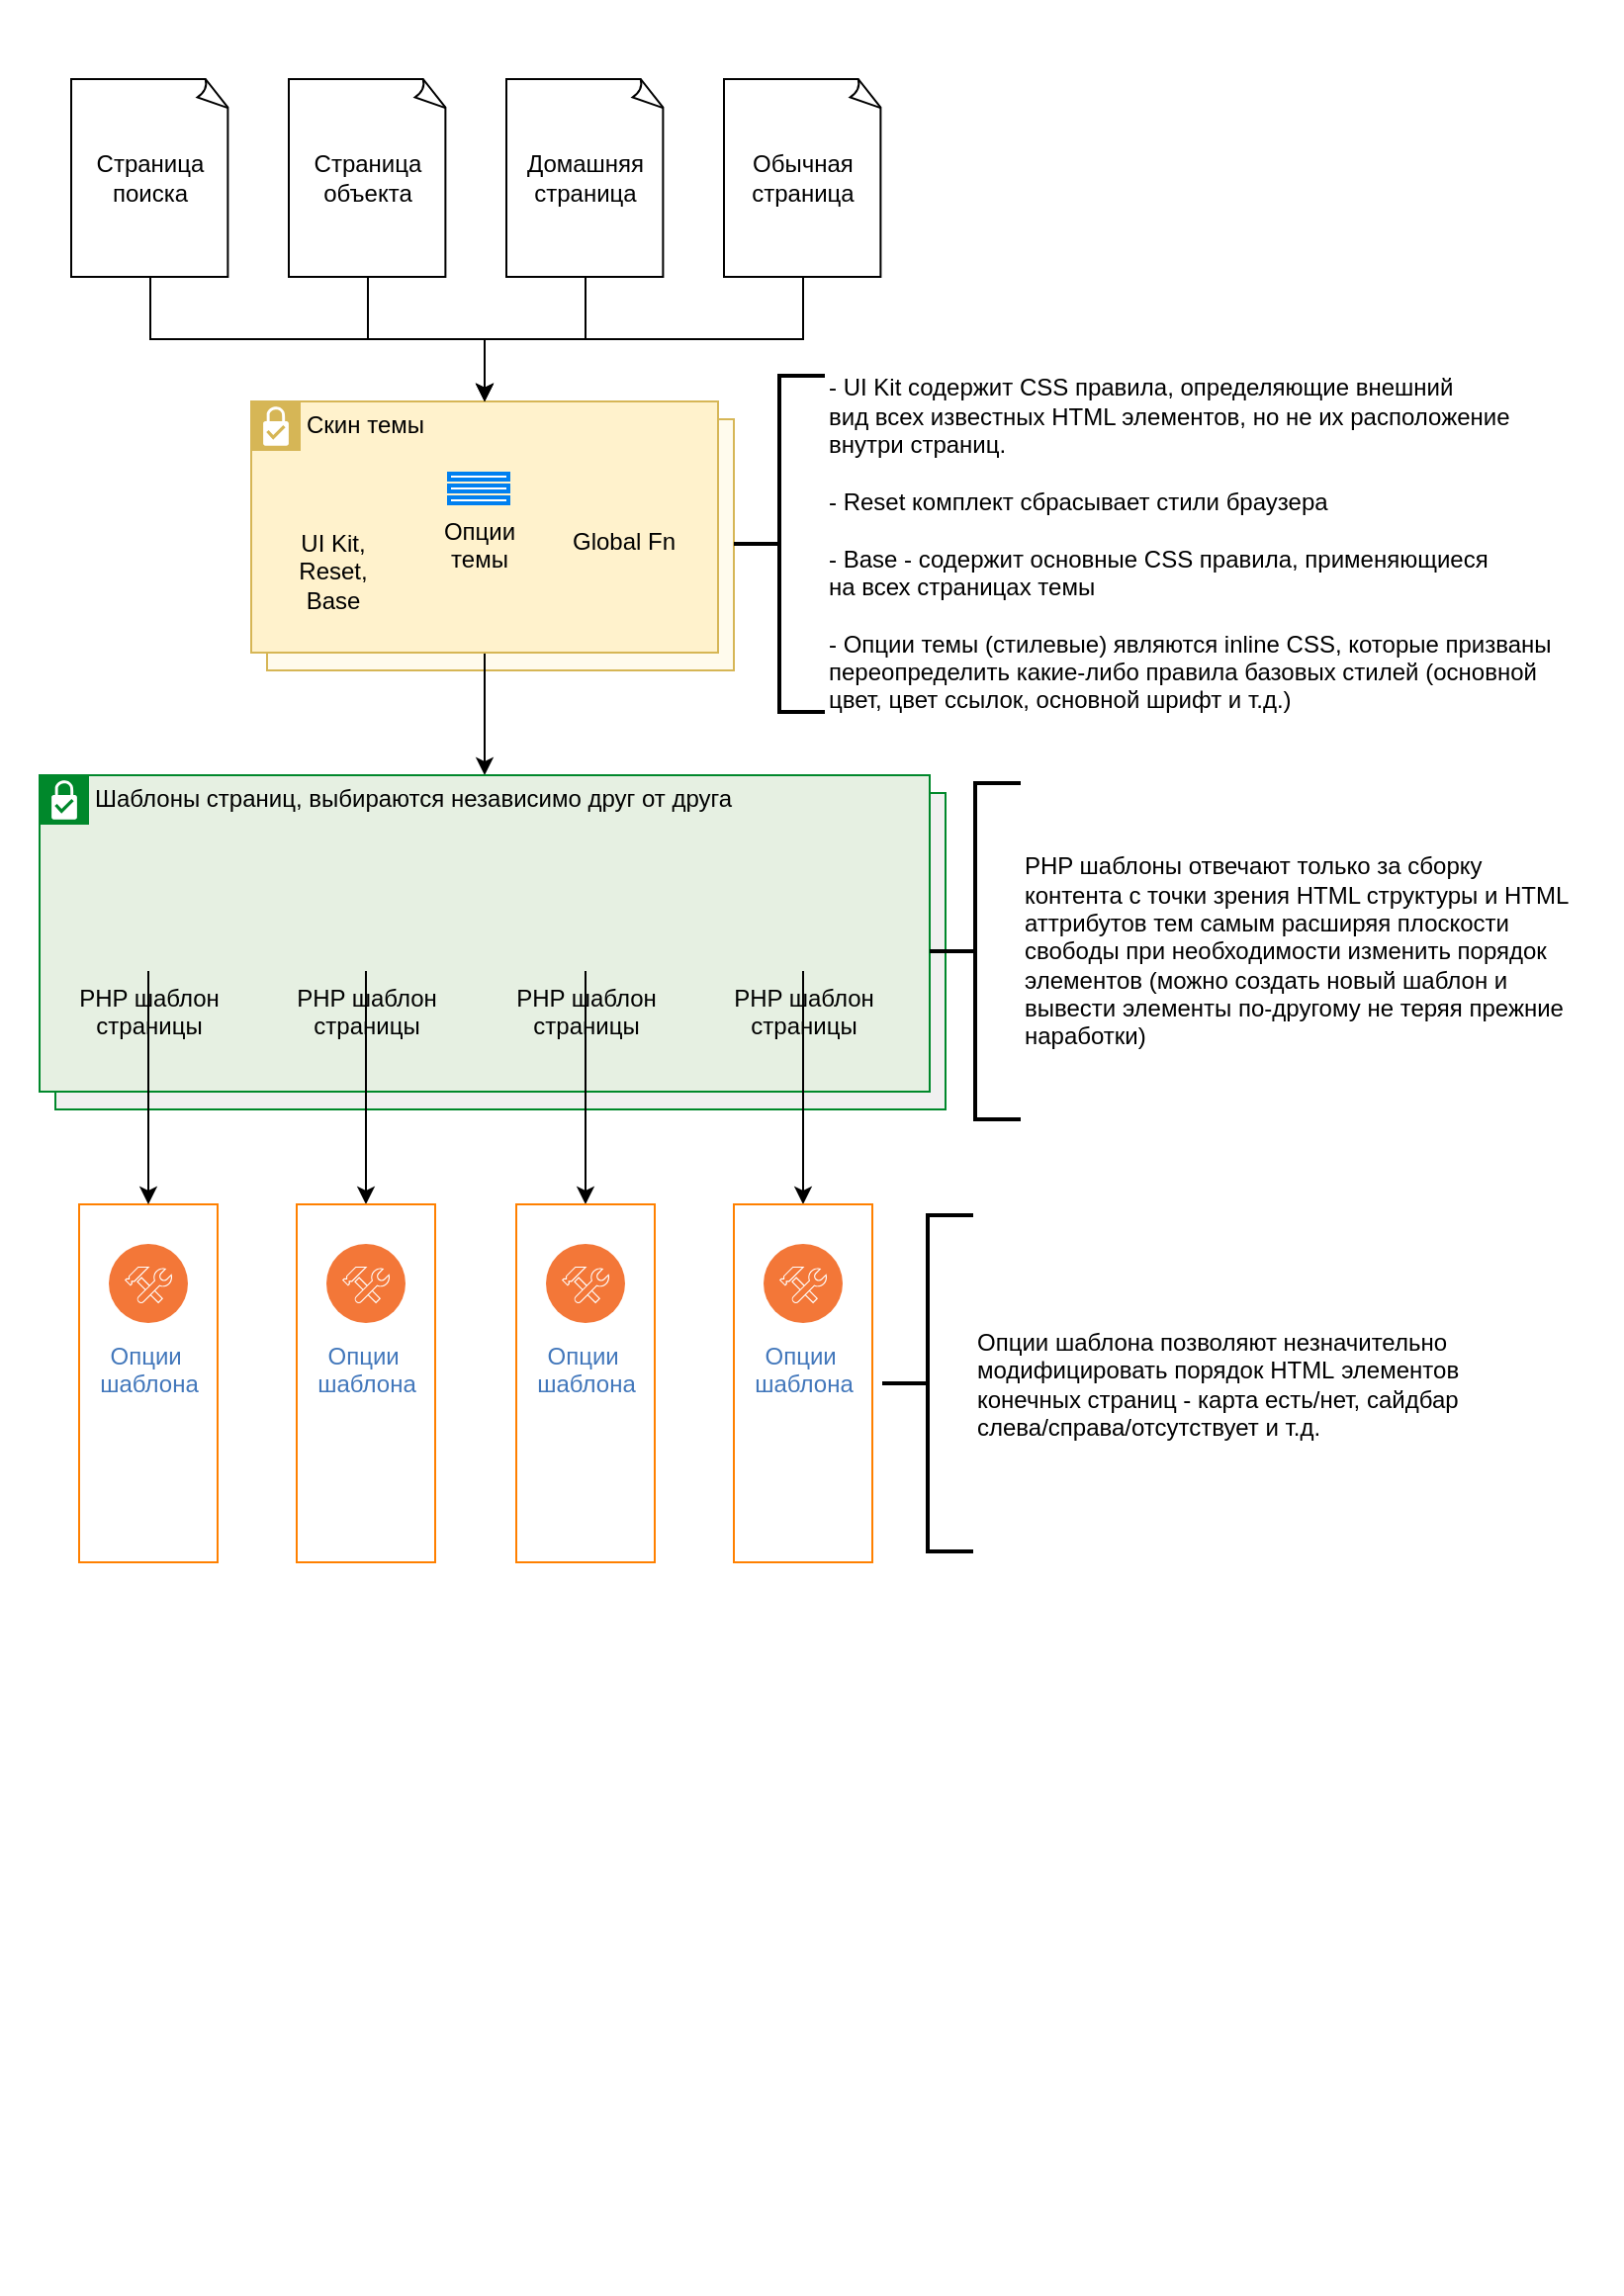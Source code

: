 <mxfile version="12.8.4" type="github">
  <diagram name="Page-1" id="c7558073-3199-34d8-9f00-42111426c3f3">
    <mxGraphModel dx="3555" dy="1905" grid="1" gridSize="10" guides="1" tooltips="1" connect="1" arrows="1" fold="1" page="1" pageScale="1" pageWidth="826" pageHeight="1169" background="#ffffff" math="0" shadow="0">
      <root>
        <mxCell id="0" />
        <mxCell id="1" parent="0" />
        <mxCell id="4Jo5QajGv81evl4tihkQ-206" value="" style="rounded=0;whiteSpace=wrap;html=1;shadow=0;labelBackgroundColor=none;strokeColor=#FF8000;fillColor=none;fontFamily=Helvetica;fontSize=12;fontColor=#000000;align=center;" parent="1" vertex="1">
          <mxGeometry x="40" y="609" width="70" height="181" as="geometry" />
        </mxCell>
        <mxCell id="4Jo5QajGv81evl4tihkQ-199" value="&lt;span style=&quot;text-align: center ; white-space: nowrap&quot;&gt;Шаблоны страниц, выбираются&amp;nbsp;&lt;/span&gt;&lt;span style=&quot;text-align: center ; white-space: nowrap&quot;&gt;независимо друг от друга&lt;/span&gt;" style="shape=mxgraph.ibm.box;prType=subnet;fontStyle=0;verticalAlign=top;align=left;spacingLeft=32;spacingTop=4;fillColor=#F0F0F0;rounded=0;whiteSpace=wrap;html=1;strokeColor=#00882B;strokeWidth=1;dashed=0;container=1;spacing=-4;collapsible=0;labelBackgroundColor=none;fontFamily=Helvetica;fontSize=12;fontColor=#000000;" parent="1" vertex="1">
          <mxGeometry x="28" y="401" width="450" height="160" as="geometry" />
        </mxCell>
        <mxCell id="4Jo5QajGv81evl4tihkQ-197" value="&lt;div style=&quot;text-align: center&quot;&gt;&lt;span style=&quot;white-space: nowrap&quot;&gt;Скин темы&lt;/span&gt;&lt;/div&gt;" style="shape=mxgraph.ibm.box;prType=subnet;fontStyle=0;verticalAlign=top;align=left;spacingLeft=32;spacingTop=4;fillColor=#FFFBED;rounded=0;whiteSpace=wrap;html=1;strokeColor=#d6b656;strokeWidth=1;dashed=0;container=1;spacing=-4;collapsible=0;labelBackgroundColor=none;fontFamily=Helvetica;fontSize=12;shadow=0;fillOpacity=100;" parent="1" vertex="1">
          <mxGeometry x="135" y="212" width="236" height="127" as="geometry" />
        </mxCell>
        <mxCell id="4Jo5QajGv81evl4tihkQ-200" style="edgeStyle=orthogonalEdgeStyle;rounded=0;orthogonalLoop=1;jettySize=auto;html=1;fontFamily=Helvetica;fontSize=12;fontColor=#000000;" parent="1" source="4Jo5QajGv81evl4tihkQ-192" target="4Jo5QajGv81evl4tihkQ-183" edge="1">
          <mxGeometry relative="1" as="geometry" />
        </mxCell>
        <mxCell id="4Jo5QajGv81evl4tihkQ-192" value="&lt;div style=&quot;text-align: center&quot;&gt;&lt;span style=&quot;white-space: nowrap&quot;&gt;Скин темы&lt;/span&gt;&lt;/div&gt;" style="shape=mxgraph.ibm.box;prType=subnet;fontStyle=0;verticalAlign=top;align=left;spacingLeft=32;spacingTop=4;fillColor=#fff2cc;rounded=0;whiteSpace=wrap;html=1;strokeColor=#d6b656;strokeWidth=1;dashed=0;container=1;spacing=-4;collapsible=0;labelBackgroundColor=none;fontFamily=Helvetica;fontSize=12;shadow=0;" parent="1" vertex="1">
          <mxGeometry x="127" y="203" width="236" height="127" as="geometry" />
        </mxCell>
        <mxCell id="4Jo5QajGv81evl4tihkQ-183" value="&lt;span style=&quot;text-align: center ; white-space: nowrap&quot;&gt;Шаблоны страниц, выбираются&amp;nbsp;&lt;/span&gt;&lt;span style=&quot;text-align: center ; white-space: nowrap&quot;&gt;независимо друг от друга&lt;/span&gt;" style="shape=mxgraph.ibm.box;prType=subnet;fontStyle=0;verticalAlign=top;align=left;spacingLeft=32;spacingTop=4;fillColor=#E6F0E2;rounded=0;whiteSpace=wrap;html=1;strokeColor=#00882B;strokeWidth=1;dashed=0;container=1;spacing=-4;collapsible=0;labelBackgroundColor=none;fontFamily=Helvetica;fontSize=12;fontColor=#000000;shadow=0;" parent="1" vertex="1">
          <mxGeometry x="20" y="392" width="450" height="160" as="geometry" />
        </mxCell>
        <mxCell id="4Jo5QajGv81evl4tihkQ-172" style="rounded=0;orthogonalLoop=1;jettySize=auto;html=1;fontSize=12;edgeStyle=orthogonalEdgeStyle;exitX=0.5;exitY=1;exitDx=0;exitDy=0;exitPerimeter=0;" parent="1" source="4Jo5QajGv81evl4tihkQ-97" target="4Jo5QajGv81evl4tihkQ-192" edge="1">
          <mxGeometry relative="1" as="geometry">
            <mxPoint x="245" y="180" as="targetPoint" />
          </mxGeometry>
        </mxCell>
        <mxCell id="4Jo5QajGv81evl4tihkQ-97" value="Страница поиска" style="whiteSpace=wrap;html=1;shape=mxgraph.basic.document" parent="1" vertex="1">
          <mxGeometry x="36" y="40" width="80" height="100" as="geometry" />
        </mxCell>
        <mxCell id="4Jo5QajGv81evl4tihkQ-193" style="edgeStyle=orthogonalEdgeStyle;rounded=0;orthogonalLoop=1;jettySize=auto;html=1;fontFamily=Helvetica;fontSize=12;fontColor=#000000;" parent="1" source="4Jo5QajGv81evl4tihkQ-98" target="4Jo5QajGv81evl4tihkQ-192" edge="1">
          <mxGeometry relative="1" as="geometry" />
        </mxCell>
        <mxCell id="4Jo5QajGv81evl4tihkQ-98" value="Страница объекта" style="whiteSpace=wrap;html=1;shape=mxgraph.basic.document" parent="1" vertex="1">
          <mxGeometry x="146" y="40" width="80" height="100" as="geometry" />
        </mxCell>
        <mxCell id="4Jo5QajGv81evl4tihkQ-194" style="edgeStyle=orthogonalEdgeStyle;rounded=0;orthogonalLoop=1;jettySize=auto;html=1;fontFamily=Helvetica;fontSize=12;fontColor=#000000;" parent="1" source="4Jo5QajGv81evl4tihkQ-99" target="4Jo5QajGv81evl4tihkQ-192" edge="1">
          <mxGeometry relative="1" as="geometry" />
        </mxCell>
        <mxCell id="4Jo5QajGv81evl4tihkQ-99" value="Домашняя страница" style="whiteSpace=wrap;html=1;shape=mxgraph.basic.document" parent="1" vertex="1">
          <mxGeometry x="256" y="40" width="80" height="100" as="geometry" />
        </mxCell>
        <mxCell id="4Jo5QajGv81evl4tihkQ-195" style="edgeStyle=orthogonalEdgeStyle;rounded=0;orthogonalLoop=1;jettySize=auto;html=1;fontFamily=Helvetica;fontSize=12;fontColor=#000000;exitX=0.5;exitY=1;exitDx=0;exitDy=0;exitPerimeter=0;" parent="1" source="4Jo5QajGv81evl4tihkQ-100" target="4Jo5QajGv81evl4tihkQ-192" edge="1">
          <mxGeometry relative="1" as="geometry" />
        </mxCell>
        <mxCell id="4Jo5QajGv81evl4tihkQ-100" value="Обычная страница" style="whiteSpace=wrap;html=1;shape=mxgraph.basic.document" parent="1" vertex="1">
          <mxGeometry x="366" y="40" width="80" height="100" as="geometry" />
        </mxCell>
        <mxCell id="4Jo5QajGv81evl4tihkQ-211" style="edgeStyle=orthogonalEdgeStyle;rounded=0;orthogonalLoop=1;jettySize=auto;html=1;fontFamily=Helvetica;fontSize=12;fontColor=#000000;" parent="1" source="4Jo5QajGv81evl4tihkQ-109" target="4Jo5QajGv81evl4tihkQ-206" edge="1">
          <mxGeometry relative="1" as="geometry" />
        </mxCell>
        <mxCell id="4Jo5QajGv81evl4tihkQ-109" value="&lt;span style=&quot;&quot;&gt;PHP шаблон&lt;br&gt;страницы&lt;br&gt;&lt;/span&gt;" style="shape=image;html=1;verticalAlign=top;verticalLabelPosition=bottom;labelBackgroundColor=none;imageAspect=0;aspect=fixed;image=https://cdn1.iconfinder.com/data/icons/hawcons/32/699595-icon-86-document-file-php-128.png" parent="1" vertex="1">
          <mxGeometry x="45.5" y="432" width="59" height="59" as="geometry" />
        </mxCell>
        <mxCell id="4Jo5QajGv81evl4tihkQ-212" style="edgeStyle=orthogonalEdgeStyle;rounded=0;orthogonalLoop=1;jettySize=auto;html=1;entryX=0.5;entryY=0;entryDx=0;entryDy=0;fontFamily=Helvetica;fontSize=12;fontColor=#000000;" parent="1" source="4Jo5QajGv81evl4tihkQ-120" target="4Jo5QajGv81evl4tihkQ-207" edge="1">
          <mxGeometry relative="1" as="geometry" />
        </mxCell>
        <mxCell id="4Jo5QajGv81evl4tihkQ-120" value="&lt;span style=&quot;&quot;&gt;PHP шаблон&lt;br&gt;страницы&lt;br&gt;&lt;/span&gt;" style="shape=image;html=1;verticalAlign=top;verticalLabelPosition=bottom;labelBackgroundColor=none;imageAspect=0;aspect=fixed;image=https://cdn1.iconfinder.com/data/icons/hawcons/32/699595-icon-86-document-file-php-128.png" parent="1" vertex="1">
          <mxGeometry x="155.5" y="432" width="59" height="59" as="geometry" />
        </mxCell>
        <mxCell id="4Jo5QajGv81evl4tihkQ-213" style="edgeStyle=orthogonalEdgeStyle;rounded=0;orthogonalLoop=1;jettySize=auto;html=1;entryX=0.5;entryY=0;entryDx=0;entryDy=0;fontFamily=Helvetica;fontSize=12;fontColor=#000000;" parent="1" source="4Jo5QajGv81evl4tihkQ-123" target="4Jo5QajGv81evl4tihkQ-208" edge="1">
          <mxGeometry relative="1" as="geometry" />
        </mxCell>
        <mxCell id="4Jo5QajGv81evl4tihkQ-123" value="&lt;span style=&quot;&quot;&gt;PHP шаблон&lt;br&gt;страницы&lt;br&gt;&lt;/span&gt;" style="shape=image;html=1;verticalAlign=top;verticalLabelPosition=bottom;labelBackgroundColor=none;imageAspect=0;aspect=fixed;image=https://cdn1.iconfinder.com/data/icons/hawcons/32/699595-icon-86-document-file-php-128.png" parent="1" vertex="1">
          <mxGeometry x="266.5" y="432" width="59" height="59" as="geometry" />
        </mxCell>
        <mxCell id="4Jo5QajGv81evl4tihkQ-214" style="edgeStyle=orthogonalEdgeStyle;rounded=0;orthogonalLoop=1;jettySize=auto;html=1;entryX=0.5;entryY=0;entryDx=0;entryDy=0;fontFamily=Helvetica;fontSize=12;fontColor=#000000;" parent="1" source="4Jo5QajGv81evl4tihkQ-126" target="4Jo5QajGv81evl4tihkQ-209" edge="1">
          <mxGeometry relative="1" as="geometry" />
        </mxCell>
        <mxCell id="4Jo5QajGv81evl4tihkQ-126" value="&lt;span style=&quot;&quot;&gt;PHP шаблон&lt;br&gt;страницы&lt;br&gt;&lt;/span&gt;" style="shape=image;html=1;verticalAlign=top;verticalLabelPosition=bottom;labelBackgroundColor=none;imageAspect=0;aspect=fixed;image=https://cdn1.iconfinder.com/data/icons/hawcons/32/699595-icon-86-document-file-php-128.png" parent="1" vertex="1">
          <mxGeometry x="376.5" y="432" width="59" height="59" as="geometry" />
        </mxCell>
        <mxCell id="4Jo5QajGv81evl4tihkQ-145" value="" style="group" parent="1" vertex="1" connectable="0">
          <mxGeometry x="56" y="717" width="38" height="64" as="geometry" />
        </mxCell>
        <mxCell id="4Jo5QajGv81evl4tihkQ-142" value="" style="shape=image;html=1;verticalAlign=top;verticalLabelPosition=bottom;labelBackgroundColor=#ffffff;imageAspect=0;aspect=fixed;image=https://cdn1.iconfinder.com/data/icons/hawcons/32/699766-icon-12-file-css-128.png;fillColor=#ffffff;fontSize=12;align=center;" parent="4Jo5QajGv81evl4tihkQ-145" vertex="1">
          <mxGeometry x="-1" width="38" height="38" as="geometry" />
        </mxCell>
        <mxCell id="4Jo5QajGv81evl4tihkQ-144" value="" style="shape=image;html=1;verticalAlign=top;verticalLabelPosition=bottom;labelBackgroundColor=#ffffff;imageAspect=0;aspect=fixed;image=https://cdn2.iconfinder.com/data/icons/designer-skills/128/code-programming-javascript-software-develop-command-language-128.png;fillColor=#ffffff;fontSize=12;align=center;" parent="4Jo5QajGv81evl4tihkQ-145" vertex="1">
          <mxGeometry x="5" y="38" width="26" height="26" as="geometry" />
        </mxCell>
        <mxCell id="4Jo5QajGv81evl4tihkQ-147" value="" style="group" parent="1" vertex="1" connectable="0">
          <mxGeometry x="166" y="717" width="38" height="64" as="geometry" />
        </mxCell>
        <mxCell id="4Jo5QajGv81evl4tihkQ-148" value="" style="shape=image;html=1;verticalAlign=top;verticalLabelPosition=bottom;labelBackgroundColor=#ffffff;imageAspect=0;aspect=fixed;image=https://cdn1.iconfinder.com/data/icons/hawcons/32/699766-icon-12-file-css-128.png;fillColor=#ffffff;fontSize=12;align=center;" parent="4Jo5QajGv81evl4tihkQ-147" vertex="1">
          <mxGeometry width="38" height="38" as="geometry" />
        </mxCell>
        <mxCell id="4Jo5QajGv81evl4tihkQ-149" value="" style="shape=image;html=1;verticalAlign=top;verticalLabelPosition=bottom;labelBackgroundColor=#ffffff;imageAspect=0;aspect=fixed;image=https://cdn2.iconfinder.com/data/icons/designer-skills/128/code-programming-javascript-software-develop-command-language-128.png;fillColor=#ffffff;fontSize=12;align=center;" parent="4Jo5QajGv81evl4tihkQ-147" vertex="1">
          <mxGeometry x="6" y="38" width="26" height="26" as="geometry" />
        </mxCell>
        <mxCell id="4Jo5QajGv81evl4tihkQ-150" value="" style="group" parent="1" vertex="1" connectable="0">
          <mxGeometry x="277" y="717" width="38" height="64" as="geometry" />
        </mxCell>
        <mxCell id="4Jo5QajGv81evl4tihkQ-151" value="" style="shape=image;html=1;verticalAlign=top;verticalLabelPosition=bottom;labelBackgroundColor=#ffffff;imageAspect=0;aspect=fixed;image=https://cdn1.iconfinder.com/data/icons/hawcons/32/699766-icon-12-file-css-128.png;fillColor=#ffffff;fontSize=12;align=center;" parent="4Jo5QajGv81evl4tihkQ-150" vertex="1">
          <mxGeometry width="38" height="38" as="geometry" />
        </mxCell>
        <mxCell id="4Jo5QajGv81evl4tihkQ-152" value="" style="shape=image;html=1;verticalAlign=top;verticalLabelPosition=bottom;labelBackgroundColor=#ffffff;imageAspect=0;aspect=fixed;image=https://cdn2.iconfinder.com/data/icons/designer-skills/128/code-programming-javascript-software-develop-command-language-128.png;fillColor=#ffffff;fontSize=12;align=center;" parent="4Jo5QajGv81evl4tihkQ-150" vertex="1">
          <mxGeometry x="6" y="38" width="26" height="26" as="geometry" />
        </mxCell>
        <mxCell id="4Jo5QajGv81evl4tihkQ-153" value="" style="group" parent="1" vertex="1" connectable="0">
          <mxGeometry x="387" y="717" width="38" height="64" as="geometry" />
        </mxCell>
        <mxCell id="4Jo5QajGv81evl4tihkQ-154" value="" style="shape=image;html=1;verticalAlign=top;verticalLabelPosition=bottom;labelBackgroundColor=#ffffff;imageAspect=0;aspect=fixed;image=https://cdn1.iconfinder.com/data/icons/hawcons/32/699766-icon-12-file-css-128.png;fillColor=#ffffff;fontSize=12;align=center;" parent="4Jo5QajGv81evl4tihkQ-153" vertex="1">
          <mxGeometry width="38" height="38" as="geometry" />
        </mxCell>
        <mxCell id="4Jo5QajGv81evl4tihkQ-155" value="" style="shape=image;html=1;verticalAlign=top;verticalLabelPosition=bottom;labelBackgroundColor=#ffffff;imageAspect=0;aspect=fixed;image=https://cdn2.iconfinder.com/data/icons/designer-skills/128/code-programming-javascript-software-develop-command-language-128.png;fillColor=#ffffff;fontSize=12;align=center;" parent="4Jo5QajGv81evl4tihkQ-153" vertex="1">
          <mxGeometry x="6" y="38" width="26" height="26" as="geometry" />
        </mxCell>
        <mxCell id="4Jo5QajGv81evl4tihkQ-161" value="Опции&amp;nbsp;&lt;br&gt;шаблона" style="aspect=fixed;perimeter=ellipsePerimeter;html=1;align=center;shadow=0;dashed=0;fontColor=#4277BB;labelBackgroundColor=#ffffff;fontSize=12;spacingTop=3;image;image=img/lib/ibm/devops/configuration_management.svg;fillColor=#ffffff;" parent="1" vertex="1">
          <mxGeometry x="55" y="629" width="40" height="40" as="geometry" />
        </mxCell>
        <mxCell id="4Jo5QajGv81evl4tihkQ-165" value="Опции&amp;nbsp;&lt;br&gt;шаблона" style="aspect=fixed;perimeter=ellipsePerimeter;html=1;align=center;shadow=0;dashed=0;fontColor=#4277BB;labelBackgroundColor=#ffffff;fontSize=12;spacingTop=3;image;image=img/lib/ibm/devops/configuration_management.svg;fillColor=#ffffff;" parent="1" vertex="1">
          <mxGeometry x="165" y="629" width="40" height="40" as="geometry" />
        </mxCell>
        <mxCell id="4Jo5QajGv81evl4tihkQ-166" value="Опции&amp;nbsp;&lt;br&gt;шаблона" style="aspect=fixed;perimeter=ellipsePerimeter;html=1;align=center;shadow=0;dashed=0;fontColor=#4277BB;labelBackgroundColor=#ffffff;fontSize=12;spacingTop=3;image;image=img/lib/ibm/devops/configuration_management.svg;fillColor=#ffffff;" parent="1" vertex="1">
          <mxGeometry x="276" y="629" width="40" height="40" as="geometry" />
        </mxCell>
        <mxCell id="4Jo5QajGv81evl4tihkQ-167" value="Опции&amp;nbsp;&lt;br&gt;шаблона" style="aspect=fixed;perimeter=ellipsePerimeter;html=1;align=center;shadow=0;dashed=0;fontColor=#4277BB;labelBackgroundColor=#ffffff;fontSize=12;spacingTop=3;image;image=img/lib/ibm/devops/configuration_management.svg;fillColor=#ffffff;" parent="1" vertex="1">
          <mxGeometry x="386" y="629" width="40" height="40" as="geometry" />
        </mxCell>
        <mxCell id="4Jo5QajGv81evl4tihkQ-169" value="UI Kit,&lt;br&gt;Reset,&lt;br&gt;Base" style="shape=image;html=1;verticalAlign=top;verticalLabelPosition=bottom;labelBackgroundColor=none;imageAspect=0;aspect=fixed;image=https://cdn1.iconfinder.com/data/icons/hawcons/32/699766-icon-12-file-css-128.png;fillColor=#ffffff;fontSize=12;align=center;spacing=-3;" parent="1" vertex="1">
          <mxGeometry x="149" y="228" width="38" height="38" as="geometry" />
        </mxCell>
        <mxCell id="4Jo5QajGv81evl4tihkQ-170" value="Global Fn&lt;br&gt;" style="shape=image;html=1;verticalAlign=top;verticalLabelPosition=bottom;labelBackgroundColor=none;imageAspect=0;aspect=fixed;image=https://cdn2.iconfinder.com/data/icons/designer-skills/128/code-programming-javascript-software-develop-command-language-128.png;fillColor=#ffffff;fontSize=12;align=center;" parent="1" vertex="1">
          <mxGeometry x="302" y="234" width="26" height="26" as="geometry" />
        </mxCell>
        <mxCell id="4Jo5QajGv81evl4tihkQ-189" value="&lt;span style=&quot;&quot;&gt;Опции&lt;br&gt;темы&lt;/span&gt;" style="html=1;verticalLabelPosition=bottom;align=center;labelBackgroundColor=none;verticalAlign=top;strokeWidth=2;strokeColor=#0080F0;shadow=0;dashed=0;shape=mxgraph.ios7.icons.options;pointerEvents=1;fillColor=#ffffff;fontFamily=Helvetica;fontSize=12;fontColor=#000000;" parent="1" vertex="1">
          <mxGeometry x="227" y="239.5" width="30" height="15" as="geometry" />
        </mxCell>
        <mxCell id="4Jo5QajGv81evl4tihkQ-207" value="" style="rounded=0;whiteSpace=wrap;html=1;shadow=0;labelBackgroundColor=none;strokeColor=#FF8000;fillColor=none;fontFamily=Helvetica;fontSize=12;fontColor=#000000;align=center;" parent="1" vertex="1">
          <mxGeometry x="150" y="609" width="70" height="181" as="geometry" />
        </mxCell>
        <mxCell id="4Jo5QajGv81evl4tihkQ-208" value="" style="rounded=0;whiteSpace=wrap;html=1;shadow=0;labelBackgroundColor=none;strokeColor=#FF8000;fillColor=none;fontFamily=Helvetica;fontSize=12;fontColor=#000000;align=center;" parent="1" vertex="1">
          <mxGeometry x="261" y="609" width="70" height="181" as="geometry" />
        </mxCell>
        <mxCell id="4Jo5QajGv81evl4tihkQ-209" value="" style="rounded=0;whiteSpace=wrap;html=1;shadow=0;labelBackgroundColor=none;strokeColor=#FF8000;fillColor=none;fontFamily=Helvetica;fontSize=12;fontColor=#000000;align=center;" parent="1" vertex="1">
          <mxGeometry x="371" y="609" width="70" height="181" as="geometry" />
        </mxCell>
        <mxCell id="4Jo5QajGv81evl4tihkQ-215" value="" style="rounded=0;whiteSpace=wrap;html=1;shadow=0;labelBackgroundColor=none;strokeColor=none;fillColor=none;fontFamily=Helvetica;fontSize=12;fontColor=#000000;align=center;" parent="1" vertex="1">
          <mxGeometry width="820" height="1160" as="geometry" />
        </mxCell>
        <mxCell id="FcUqH7CvQ5_sO2VqndJb-20" value="&lt;p style=&quot;line-height: 80%&quot;&gt;&lt;/p&gt;&lt;span&gt;- UI Kit содержит CSS правила, определяющие внешний&lt;br&gt;вид всех&amp;nbsp;&lt;/span&gt;&lt;span&gt;известных HTML элементов, но не их расположение&lt;br&gt;внутри страниц.&lt;/span&gt;&lt;br&gt;&lt;span&gt;&lt;br&gt;- Reset комплект сбрасывает стили браузера&lt;br&gt;&lt;/span&gt;&lt;br&gt;- Base - содержит основные CSS правила, применяющиеся&lt;br&gt;на всех&amp;nbsp;страницах&amp;nbsp;темы&lt;br&gt;&lt;br&gt;- Опции темы (стилевые) являются inline CSS, которые призваны&lt;br&gt;переопределить какие-либо правила базовых стилей (основной&lt;br&gt;цвет, цвет ссылок, основной шрифт и т.д.)&lt;br&gt;&lt;p&gt;&lt;/p&gt;" style="strokeWidth=2;html=1;shape=mxgraph.flowchart.annotation_2;align=left;labelPosition=right;pointerEvents=1;verticalAlign=middle;" vertex="1" parent="1">
          <mxGeometry x="371" y="190" width="46" height="170" as="geometry" />
        </mxCell>
        <mxCell id="FcUqH7CvQ5_sO2VqndJb-23" value="&lt;p style=&quot;line-height: 80%&quot;&gt;&lt;/p&gt;PHP шаблоны отвечают только за сборку&lt;br&gt;контента с точки зрения HTML структуры и HTML&lt;br&gt;аттрибутов тем самым расширяя плоскости&lt;br&gt;свободы при необходимости изменить порядок&lt;br&gt;элементов (можно создать новый шаблон и&lt;br&gt;вывести элементы по-другому не теряя прежние&lt;br&gt;наработки)&lt;br&gt;&lt;p&gt;&lt;/p&gt;" style="strokeWidth=2;html=1;shape=mxgraph.flowchart.annotation_2;align=left;labelPosition=right;pointerEvents=1;verticalAlign=middle;" vertex="1" parent="1">
          <mxGeometry x="470" y="396" width="46" height="170" as="geometry" />
        </mxCell>
        <mxCell id="FcUqH7CvQ5_sO2VqndJb-24" value="&lt;p style=&quot;line-height: 80%&quot;&gt;&lt;/p&gt;Опции шаблона позволяют незначительно&lt;br&gt;модифицировать порядок HTML&amp;nbsp;элементов&lt;br&gt;конечных страниц - карта есть/нет, сайдбар&lt;br&gt;слева/справа/отсутствует и т.д.&lt;br&gt;&lt;p&gt;&lt;/p&gt;" style="strokeWidth=2;html=1;shape=mxgraph.flowchart.annotation_2;align=left;labelPosition=right;pointerEvents=1;verticalAlign=middle;" vertex="1" parent="1">
          <mxGeometry x="446" y="614.5" width="46" height="170" as="geometry" />
        </mxCell>
      </root>
    </mxGraphModel>
  </diagram>
</mxfile>

